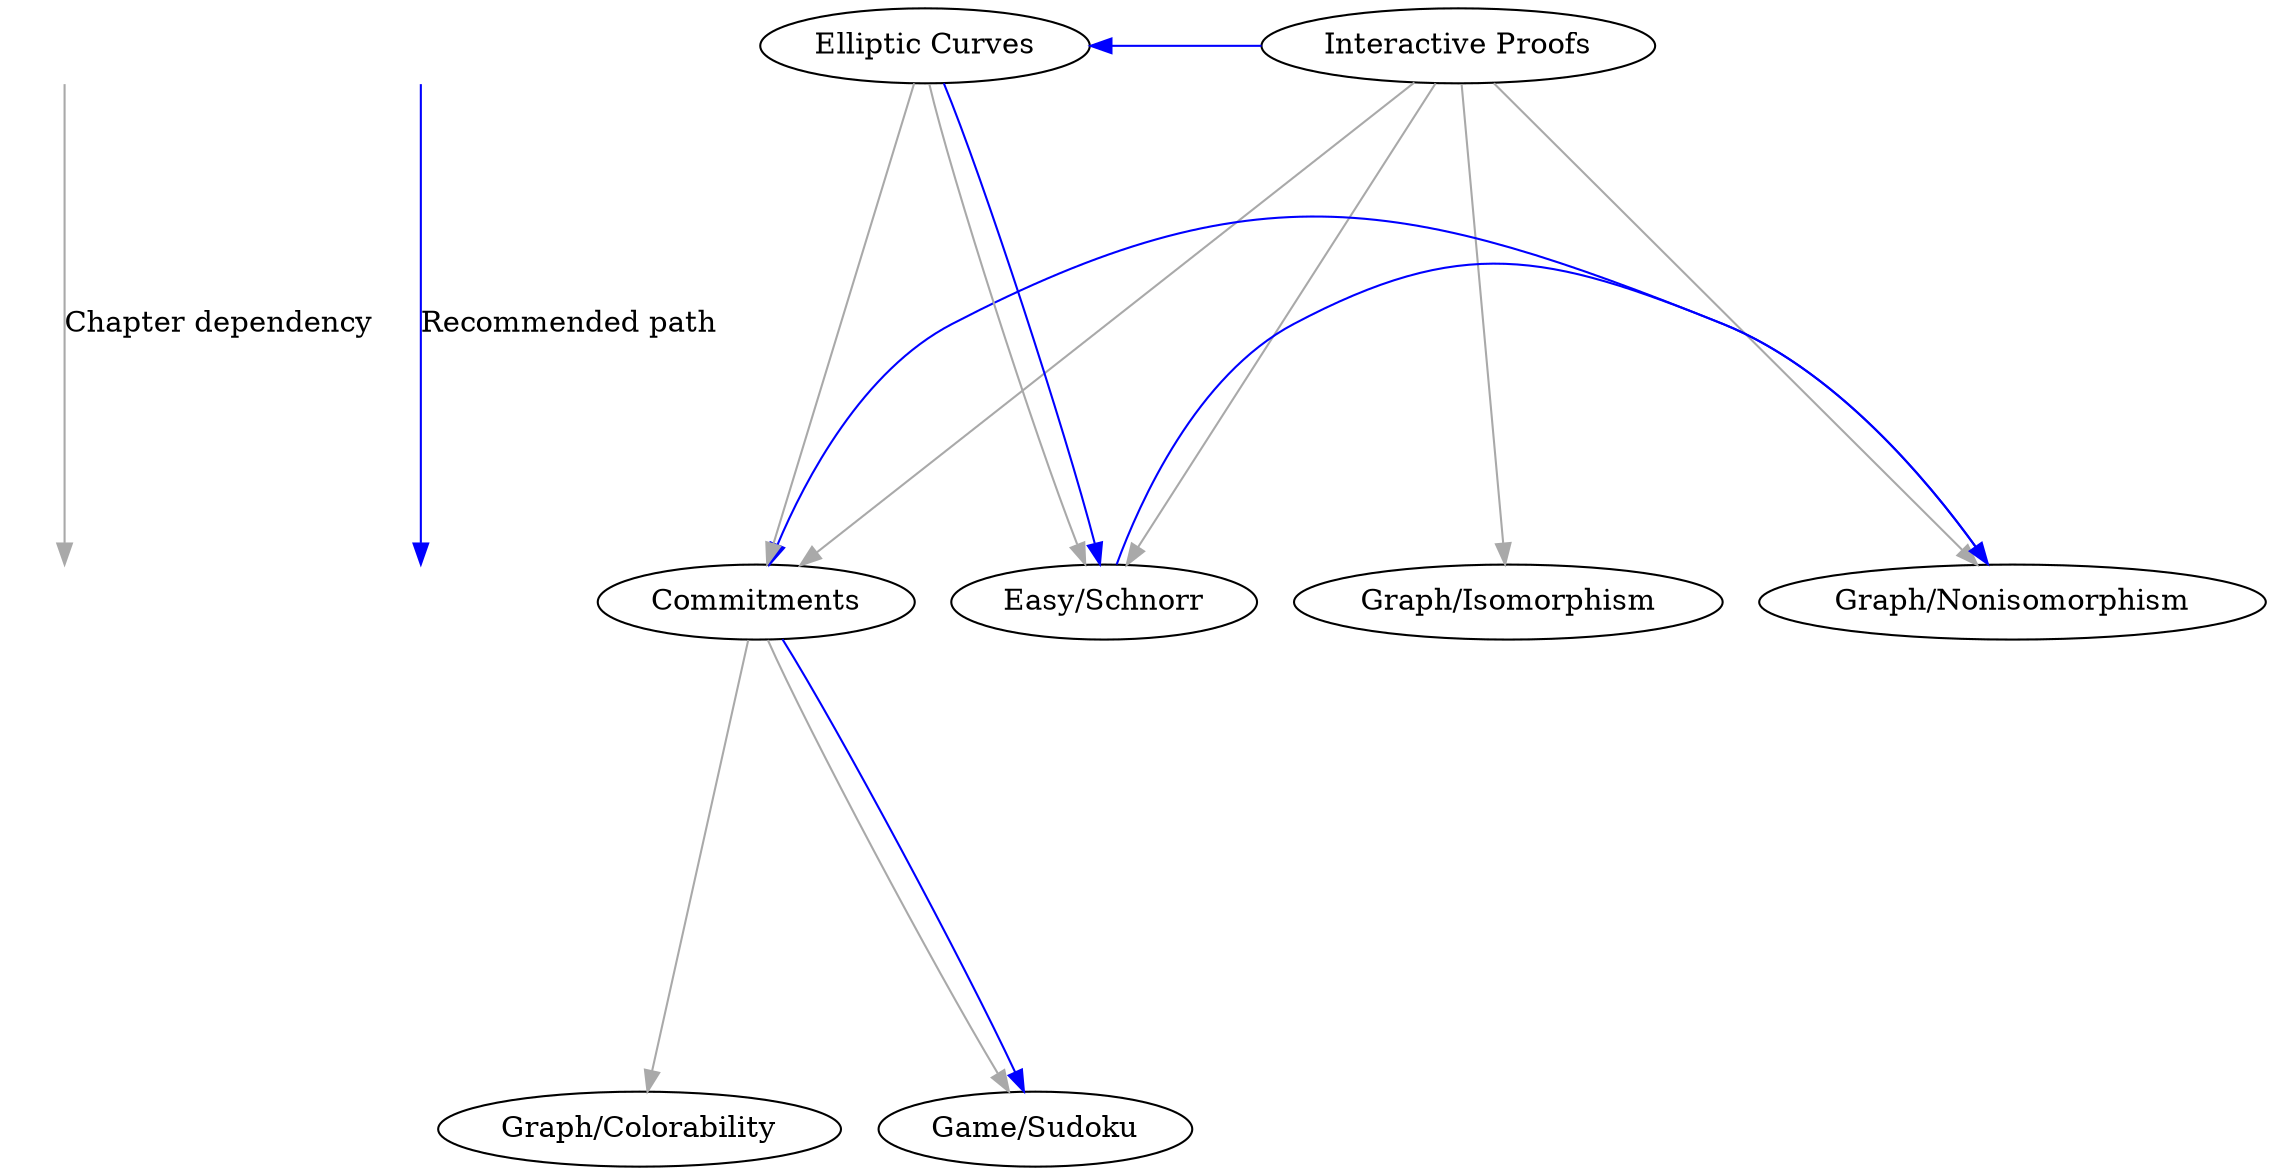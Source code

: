 digraph {
ranksep=3;

// Legend
subgraph legend {
    a [style=invis];
    b [style=invis];
    c [style=invis];
    d [style=invis];
    a -> b [label="Chapter dependency", color="darkgray"];
    c -> d [label="Recommended path", color="blue"];
}

// Chapter dependencies
edge[color="darkgray"]

"Interactive Proofs" -> {
    "Easy/Schnorr"
    "Commitments"
    "Graph/Nonisomorphism"
    "Graph/Isomorphism"
};
"Commitments" -> {
    "Graph/Colorability"
    "Game/Sudoku"
};
"Elliptic Curves" -> {
    "Easy/Schnorr"
    "Commitments"
};

// Recommended path
edge[color="blue", constraint=false]

"Interactive Proofs"
-> "Elliptic Curves"
-> "Easy/Schnorr"
-> "Graph/Nonisomorphism"
-> "Commitments"
-> "Game/Sudoku";

}
